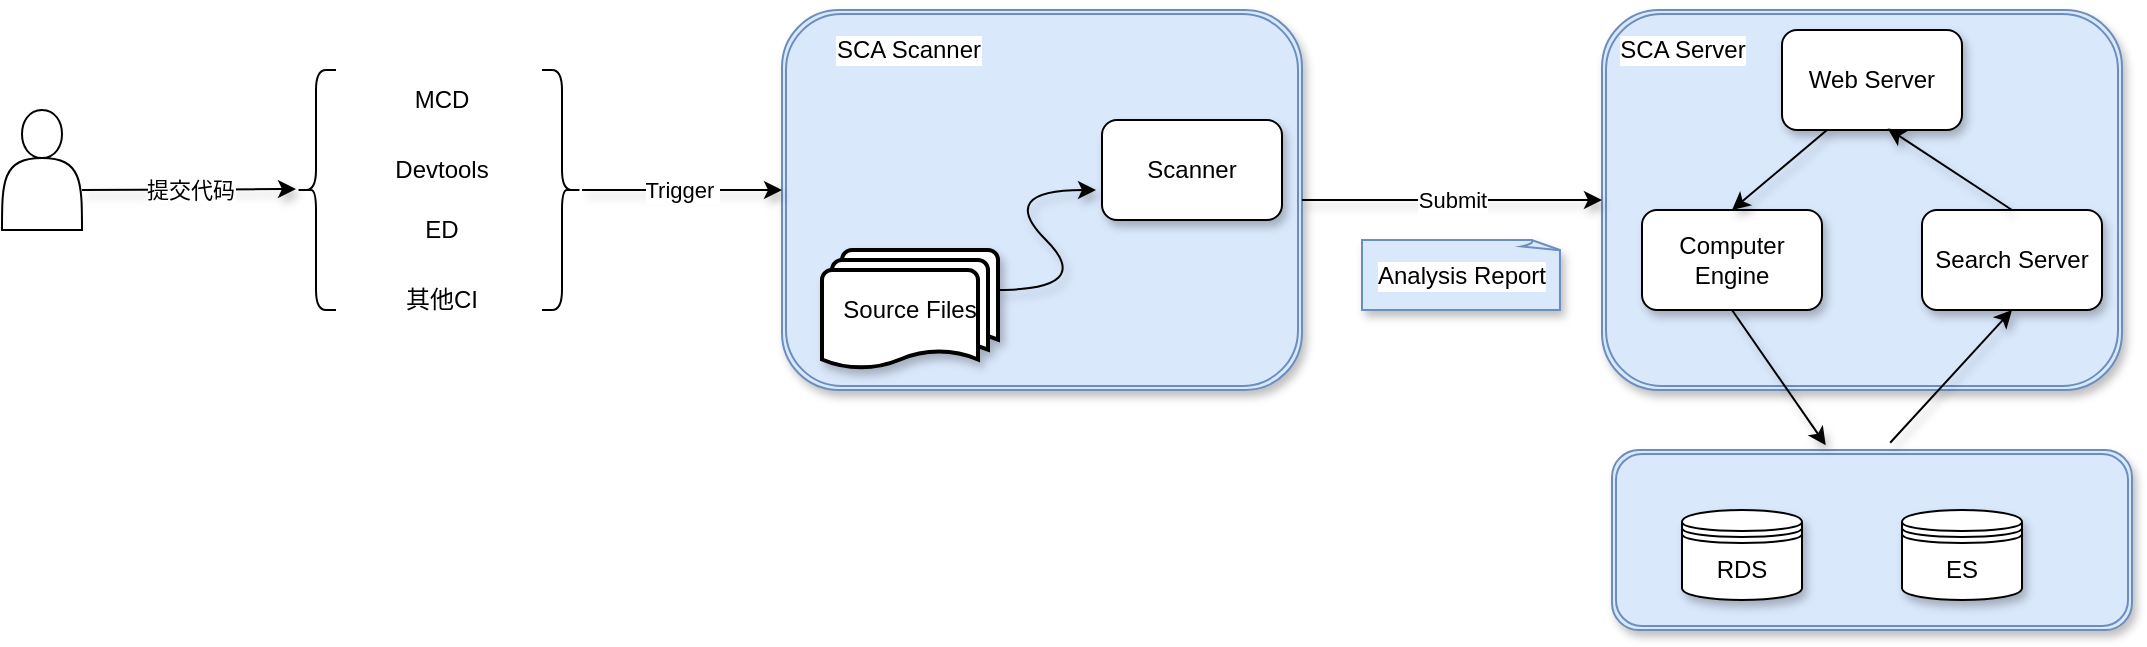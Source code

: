 <mxfile version="18.1.1" type="github">
  <diagram id="icDhHl7vQ2tlBuYMG8xw" name="Page-1">
    <mxGraphModel dx="1715" dy="1528" grid="1" gridSize="10" guides="1" tooltips="1" connect="1" arrows="1" fold="1" page="1" pageScale="1" pageWidth="827" pageHeight="1169" math="0" shadow="0">
      <root>
        <mxCell id="0" />
        <mxCell id="1" parent="0" />
        <mxCell id="DSRnUuk4SivCTEABRJ1O-3" value="" style="shape=ext;double=1;rounded=1;whiteSpace=wrap;html=1;labelBackgroundColor=default;fillColor=#dae8fc;strokeColor=#6c8ebf;shadow=1;" parent="1" vertex="1">
          <mxGeometry x="-150" y="-340" width="260" height="190" as="geometry" />
        </mxCell>
        <mxCell id="DSRnUuk4SivCTEABRJ1O-4" value="Scanner" style="rounded=1;whiteSpace=wrap;html=1;labelBackgroundColor=default;shadow=1;" parent="1" vertex="1">
          <mxGeometry x="10" y="-285" width="90" height="50" as="geometry" />
        </mxCell>
        <mxCell id="DSRnUuk4SivCTEABRJ1O-15" value="" style="shape=ext;double=1;rounded=1;whiteSpace=wrap;html=1;labelBackgroundColor=default;fillColor=#dae8fc;strokeColor=#6c8ebf;shadow=1;" parent="1" vertex="1">
          <mxGeometry x="260" y="-340" width="260" height="190" as="geometry" />
        </mxCell>
        <mxCell id="DSRnUuk4SivCTEABRJ1O-16" value="Web Server" style="rounded=1;whiteSpace=wrap;html=1;labelBackgroundColor=default;shadow=1;" parent="1" vertex="1">
          <mxGeometry x="350" y="-330" width="90" height="50" as="geometry" />
        </mxCell>
        <mxCell id="DSRnUuk4SivCTEABRJ1O-17" value="Computer Engine" style="rounded=1;whiteSpace=wrap;html=1;labelBackgroundColor=default;shadow=1;" parent="1" vertex="1">
          <mxGeometry x="280" y="-240" width="90" height="50" as="geometry" />
        </mxCell>
        <mxCell id="DSRnUuk4SivCTEABRJ1O-18" value="Search Server" style="rounded=1;whiteSpace=wrap;html=1;labelBackgroundColor=default;shadow=1;" parent="1" vertex="1">
          <mxGeometry x="420" y="-240" width="90" height="50" as="geometry" />
        </mxCell>
        <mxCell id="DSRnUuk4SivCTEABRJ1O-21" value="Source Files" style="strokeWidth=2;html=1;shape=mxgraph.flowchart.multi-document;whiteSpace=wrap;labelBackgroundColor=default;shadow=1;" parent="1" vertex="1">
          <mxGeometry x="-130" y="-220" width="88" height="60" as="geometry" />
        </mxCell>
        <mxCell id="DSRnUuk4SivCTEABRJ1O-24" value="" style="curved=1;endArrow=classic;html=1;rounded=0;labelBackgroundColor=default;shadow=1;" parent="1" edge="1">
          <mxGeometry width="50" height="50" relative="1" as="geometry">
            <mxPoint x="-43" y="-200" as="sourcePoint" />
            <mxPoint x="7" y="-250" as="targetPoint" />
            <Array as="points">
              <mxPoint x="7" y="-200" />
              <mxPoint x="-43" y="-250" />
            </Array>
          </mxGeometry>
        </mxCell>
        <mxCell id="DSRnUuk4SivCTEABRJ1O-29" value="&lt;meta charset=&quot;utf-8&quot;&gt;&lt;span style=&quot;color: rgb(0, 0, 0); font-family: helvetica; font-size: 12px; font-style: normal; font-weight: 400; letter-spacing: normal; text-align: center; text-indent: 0px; text-transform: none; word-spacing: 0px; display: inline; float: none;&quot;&gt;Analysis Report&lt;/span&gt;" style="whiteSpace=wrap;html=1;shape=mxgraph.basic.document;labelBackgroundColor=default;fillColor=#dae8fc;strokeColor=#6c8ebf;shadow=1;" parent="1" vertex="1">
          <mxGeometry x="140" y="-225" width="100" height="35" as="geometry" />
        </mxCell>
        <mxCell id="DSRnUuk4SivCTEABRJ1O-35" value="" style="endArrow=classic;html=1;rounded=0;entryX=0;entryY=0.5;entryDx=0;entryDy=0;exitX=1;exitY=0.5;exitDx=0;exitDy=0;labelBackgroundColor=default;shadow=1;" parent="1" source="DSRnUuk4SivCTEABRJ1O-3" target="DSRnUuk4SivCTEABRJ1O-15" edge="1">
          <mxGeometry relative="1" as="geometry">
            <mxPoint x="110" y="-270" as="sourcePoint" />
            <mxPoint x="210" y="-270" as="targetPoint" />
          </mxGeometry>
        </mxCell>
        <mxCell id="DSRnUuk4SivCTEABRJ1O-36" value="Submit" style="edgeLabel;resizable=0;html=1;align=center;verticalAlign=middle;labelBackgroundColor=default;shadow=1;" parent="DSRnUuk4SivCTEABRJ1O-35" connectable="0" vertex="1">
          <mxGeometry relative="1" as="geometry" />
        </mxCell>
        <mxCell id="DSRnUuk4SivCTEABRJ1O-40" value="" style="endArrow=classic;html=1;rounded=0;exitX=0.25;exitY=1;exitDx=0;exitDy=0;entryX=0.5;entryY=0;entryDx=0;entryDy=0;labelBackgroundColor=default;shadow=1;" parent="1" source="DSRnUuk4SivCTEABRJ1O-16" target="DSRnUuk4SivCTEABRJ1O-17" edge="1">
          <mxGeometry width="50" height="50" relative="1" as="geometry">
            <mxPoint x="270" y="-200" as="sourcePoint" />
            <mxPoint x="320" y="-250" as="targetPoint" />
          </mxGeometry>
        </mxCell>
        <mxCell id="DSRnUuk4SivCTEABRJ1O-41" value="" style="endArrow=classic;html=1;rounded=0;exitX=0.5;exitY=0;exitDx=0;exitDy=0;entryX=0.587;entryY=0.984;entryDx=0;entryDy=0;entryPerimeter=0;labelBackgroundColor=default;shadow=1;" parent="1" source="DSRnUuk4SivCTEABRJ1O-18" target="DSRnUuk4SivCTEABRJ1O-16" edge="1">
          <mxGeometry width="50" height="50" relative="1" as="geometry">
            <mxPoint x="382.5" y="-270" as="sourcePoint" />
            <mxPoint x="335" y="-230" as="targetPoint" />
          </mxGeometry>
        </mxCell>
        <mxCell id="DSRnUuk4SivCTEABRJ1O-42" value="" style="shape=ext;double=1;rounded=1;whiteSpace=wrap;html=1;labelBackgroundColor=default;fillColor=#dae8fc;strokeColor=#6c8ebf;shadow=1;" parent="1" vertex="1">
          <mxGeometry x="265" y="-120" width="260" height="90" as="geometry" />
        </mxCell>
        <mxCell id="DSRnUuk4SivCTEABRJ1O-43" value="RDS" style="shape=datastore;whiteSpace=wrap;html=1;labelBackgroundColor=default;shadow=1;" parent="1" vertex="1">
          <mxGeometry x="300" y="-90" width="60" height="45" as="geometry" />
        </mxCell>
        <mxCell id="DSRnUuk4SivCTEABRJ1O-44" value="ES" style="shape=datastore;whiteSpace=wrap;html=1;labelBackgroundColor=default;shadow=1;" parent="1" vertex="1">
          <mxGeometry x="410" y="-90" width="60" height="45" as="geometry" />
        </mxCell>
        <mxCell id="DSRnUuk4SivCTEABRJ1O-46" value="" style="endArrow=classic;html=1;rounded=0;exitX=0.5;exitY=1;exitDx=0;exitDy=0;entryX=0.411;entryY=-0.027;entryDx=0;entryDy=0;entryPerimeter=0;labelBackgroundColor=default;shadow=1;" parent="1" source="DSRnUuk4SivCTEABRJ1O-17" target="DSRnUuk4SivCTEABRJ1O-42" edge="1">
          <mxGeometry width="50" height="50" relative="1" as="geometry">
            <mxPoint x="270" y="-140" as="sourcePoint" />
            <mxPoint x="350" y="-130" as="targetPoint" />
          </mxGeometry>
        </mxCell>
        <mxCell id="DSRnUuk4SivCTEABRJ1O-47" value="" style="endArrow=classic;html=1;rounded=0;entryX=0.5;entryY=1;entryDx=0;entryDy=0;exitX=0.535;exitY=-0.04;exitDx=0;exitDy=0;exitPerimeter=0;labelBackgroundColor=default;shadow=1;" parent="1" source="DSRnUuk4SivCTEABRJ1O-42" target="DSRnUuk4SivCTEABRJ1O-18" edge="1">
          <mxGeometry width="50" height="50" relative="1" as="geometry">
            <mxPoint x="400" y="-130" as="sourcePoint" />
            <mxPoint x="360" y="-120" as="targetPoint" />
          </mxGeometry>
        </mxCell>
        <mxCell id="DSRnUuk4SivCTEABRJ1O-50" value="" style="shape=actor;whiteSpace=wrap;html=1;labelBackgroundColor=default;" parent="1" vertex="1">
          <mxGeometry x="-540" y="-290" width="40" height="60" as="geometry" />
        </mxCell>
        <mxCell id="DSRnUuk4SivCTEABRJ1O-55" value="" style="endArrow=classic;html=1;rounded=0;labelBackgroundColor=default;shadow=1;" parent="1" edge="1">
          <mxGeometry relative="1" as="geometry">
            <mxPoint x="-500" y="-250" as="sourcePoint" />
            <mxPoint x="-393" y="-250.5" as="targetPoint" />
          </mxGeometry>
        </mxCell>
        <mxCell id="DSRnUuk4SivCTEABRJ1O-56" value="提交代码" style="edgeLabel;resizable=0;html=1;align=center;verticalAlign=middle;labelBackgroundColor=default;shadow=1;" parent="DSRnUuk4SivCTEABRJ1O-55" connectable="0" vertex="1">
          <mxGeometry relative="1" as="geometry" />
        </mxCell>
        <mxCell id="DSRnUuk4SivCTEABRJ1O-64" value="" style="endArrow=classic;html=1;rounded=0;labelBackgroundColor=default;shadow=1;" parent="1" edge="1">
          <mxGeometry relative="1" as="geometry">
            <mxPoint x="-250" y="-250" as="sourcePoint" />
            <mxPoint x="-150" y="-250" as="targetPoint" />
          </mxGeometry>
        </mxCell>
        <mxCell id="DSRnUuk4SivCTEABRJ1O-65" value="Trigger&amp;nbsp;" style="edgeLabel;resizable=0;html=1;align=center;verticalAlign=middle;labelBackgroundColor=default;shadow=1;" parent="DSRnUuk4SivCTEABRJ1O-64" connectable="0" vertex="1">
          <mxGeometry relative="1" as="geometry" />
        </mxCell>
        <mxCell id="DSRnUuk4SivCTEABRJ1O-68" value="SCA Scanner" style="text;html=1;align=center;verticalAlign=middle;resizable=0;points=[];autosize=1;strokeColor=none;fillColor=none;labelBackgroundColor=default;shadow=1;" parent="1" vertex="1">
          <mxGeometry x="-132" y="-330" width="90" height="20" as="geometry" />
        </mxCell>
        <mxCell id="DSRnUuk4SivCTEABRJ1O-69" value="SCA Server" style="text;html=1;align=center;verticalAlign=middle;resizable=0;points=[];autosize=1;strokeColor=none;fillColor=none;labelBackgroundColor=default;shadow=1;" parent="1" vertex="1">
          <mxGeometry x="260" y="-330" width="80" height="20" as="geometry" />
        </mxCell>
        <mxCell id="ORa7qUy0SCo0Z6uY-jjm-1" value="" style="shape=curlyBracket;whiteSpace=wrap;html=1;rounded=1;" parent="1" vertex="1">
          <mxGeometry x="-393" y="-310" width="20" height="120" as="geometry" />
        </mxCell>
        <mxCell id="ORa7qUy0SCo0Z6uY-jjm-3" value="" style="shape=curlyBracket;whiteSpace=wrap;html=1;rounded=1;flipH=1;size=0.5;" parent="1" vertex="1">
          <mxGeometry x="-270" y="-310" width="20" height="120" as="geometry" />
        </mxCell>
        <mxCell id="ORa7qUy0SCo0Z6uY-jjm-4" value="MCD" style="text;html=1;strokeColor=none;fillColor=none;align=center;verticalAlign=middle;whiteSpace=wrap;rounded=0;" parent="1" vertex="1">
          <mxGeometry x="-350" y="-310" width="60" height="30" as="geometry" />
        </mxCell>
        <mxCell id="ORa7qUy0SCo0Z6uY-jjm-5" value="Devtools" style="text;html=1;strokeColor=none;fillColor=none;align=center;verticalAlign=middle;whiteSpace=wrap;rounded=0;" parent="1" vertex="1">
          <mxGeometry x="-350" y="-275" width="60" height="30" as="geometry" />
        </mxCell>
        <mxCell id="ORa7qUy0SCo0Z6uY-jjm-6" value="其他CI" style="text;html=1;strokeColor=none;fillColor=none;align=center;verticalAlign=middle;whiteSpace=wrap;rounded=0;" parent="1" vertex="1">
          <mxGeometry x="-350" y="-210" width="60" height="30" as="geometry" />
        </mxCell>
        <mxCell id="MUjz1SFbQDilQe8D8E-5-1" value="ED" style="text;html=1;strokeColor=none;fillColor=none;align=center;verticalAlign=middle;whiteSpace=wrap;rounded=0;" vertex="1" parent="1">
          <mxGeometry x="-350" y="-245" width="60" height="30" as="geometry" />
        </mxCell>
      </root>
    </mxGraphModel>
  </diagram>
</mxfile>
